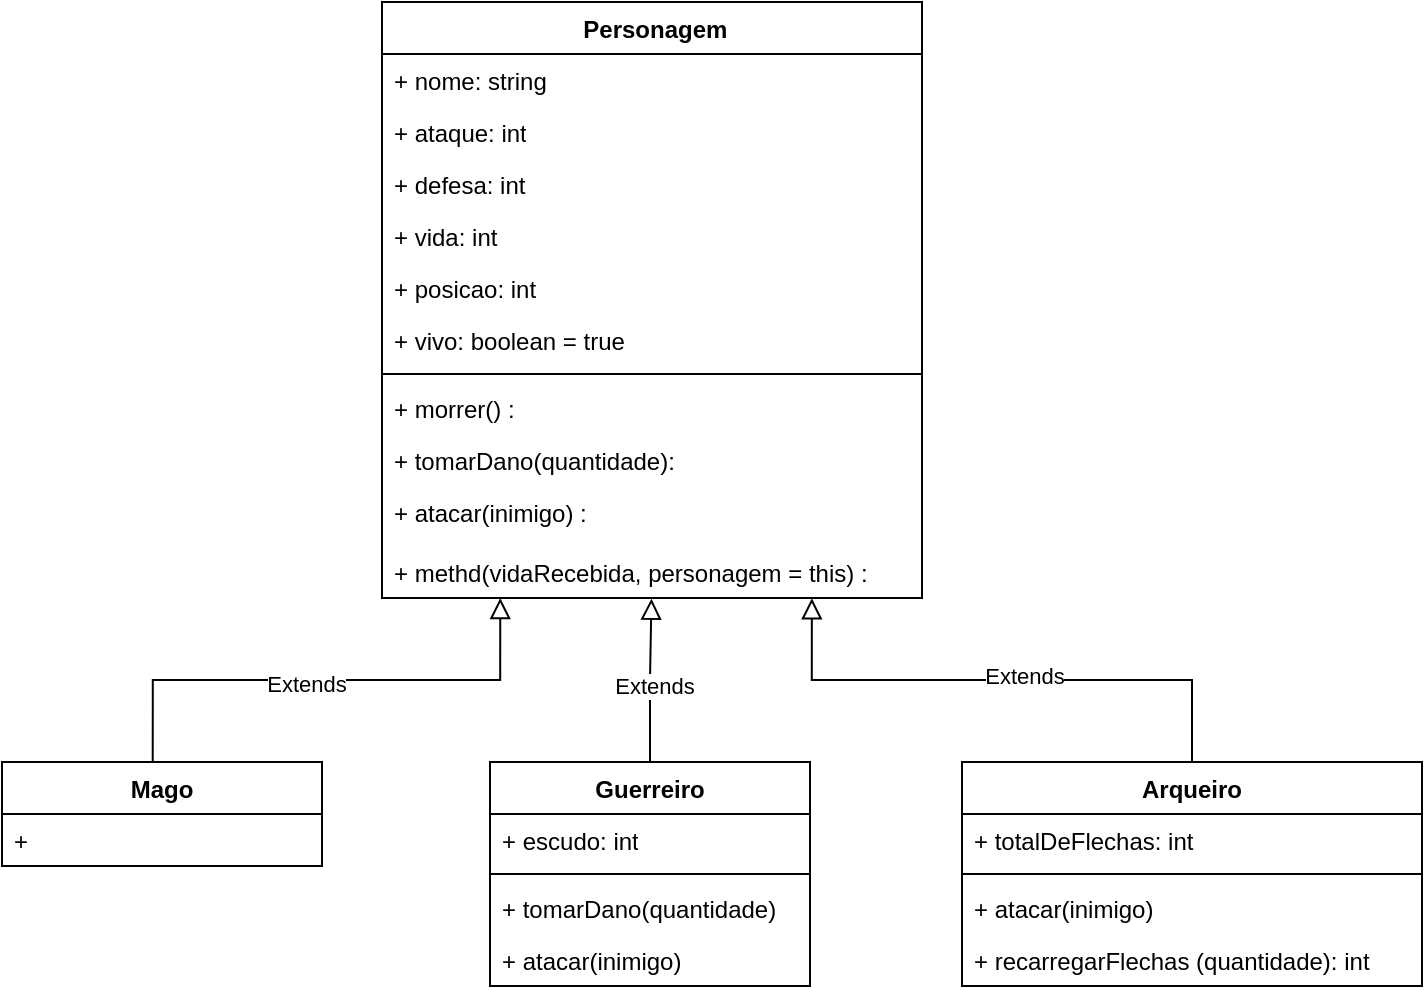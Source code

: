 <mxfile>
    <diagram name="Página-1" id="DKNprxKVmzMLNBpLjBQ6">
        <mxGraphModel dx="602" dy="466" grid="1" gridSize="10" guides="1" tooltips="1" connect="1" arrows="1" fold="1" page="1" pageScale="1" pageWidth="827" pageHeight="1169" math="0" shadow="0">
            <root>
                <mxCell id="0"/>
                <mxCell id="1" parent="0"/>
                <mxCell id="AhrSU8YVQ2OPWJb-e2bd-7" value="&amp;nbsp;Personagem" style="swimlane;fontStyle=1;align=center;verticalAlign=top;childLayout=stackLayout;horizontal=1;startSize=26;horizontalStack=0;resizeParent=1;resizeParentMax=0;resizeLast=0;collapsible=1;marginBottom=0;whiteSpace=wrap;html=1;" parent="1" vertex="1">
                    <mxGeometry x="280" y="360" width="270" height="298" as="geometry">
                        <mxRectangle x="280" y="360" width="120" height="30" as="alternateBounds"/>
                    </mxGeometry>
                </mxCell>
                <mxCell id="AhrSU8YVQ2OPWJb-e2bd-8" value="+ nome: string" style="text;strokeColor=none;fillColor=none;align=left;verticalAlign=top;spacingLeft=4;spacingRight=4;overflow=hidden;rotatable=0;points=[[0,0.5],[1,0.5]];portConstraint=eastwest;whiteSpace=wrap;html=1;" parent="AhrSU8YVQ2OPWJb-e2bd-7" vertex="1">
                    <mxGeometry y="26" width="270" height="26" as="geometry"/>
                </mxCell>
                <mxCell id="AhrSU8YVQ2OPWJb-e2bd-15" value="+ ataque: int" style="text;strokeColor=none;fillColor=none;align=left;verticalAlign=top;spacingLeft=4;spacingRight=4;overflow=hidden;rotatable=0;points=[[0,0.5],[1,0.5]];portConstraint=eastwest;whiteSpace=wrap;html=1;" parent="AhrSU8YVQ2OPWJb-e2bd-7" vertex="1">
                    <mxGeometry y="52" width="270" height="26" as="geometry"/>
                </mxCell>
                <mxCell id="AhrSU8YVQ2OPWJb-e2bd-16" value="+ defesa: int" style="text;strokeColor=none;fillColor=none;align=left;verticalAlign=top;spacingLeft=4;spacingRight=4;overflow=hidden;rotatable=0;points=[[0,0.5],[1,0.5]];portConstraint=eastwest;whiteSpace=wrap;html=1;" parent="AhrSU8YVQ2OPWJb-e2bd-7" vertex="1">
                    <mxGeometry y="78" width="270" height="26" as="geometry"/>
                </mxCell>
                <mxCell id="AhrSU8YVQ2OPWJb-e2bd-14" value="+ vida: int" style="text;strokeColor=none;fillColor=none;align=left;verticalAlign=top;spacingLeft=4;spacingRight=4;overflow=hidden;rotatable=0;points=[[0,0.5],[1,0.5]];portConstraint=eastwest;whiteSpace=wrap;html=1;" parent="AhrSU8YVQ2OPWJb-e2bd-7" vertex="1">
                    <mxGeometry y="104" width="270" height="26" as="geometry"/>
                </mxCell>
                <mxCell id="AhrSU8YVQ2OPWJb-e2bd-17" value="+ posicao: int" style="text;strokeColor=none;fillColor=none;align=left;verticalAlign=top;spacingLeft=4;spacingRight=4;overflow=hidden;rotatable=0;points=[[0,0.5],[1,0.5]];portConstraint=eastwest;whiteSpace=wrap;html=1;" parent="AhrSU8YVQ2OPWJb-e2bd-7" vertex="1">
                    <mxGeometry y="130" width="270" height="26" as="geometry"/>
                </mxCell>
                <mxCell id="AhrSU8YVQ2OPWJb-e2bd-13" value="+ vivo: boolean = true" style="text;strokeColor=none;fillColor=none;align=left;verticalAlign=top;spacingLeft=4;spacingRight=4;overflow=hidden;rotatable=0;points=[[0,0.5],[1,0.5]];portConstraint=eastwest;whiteSpace=wrap;html=1;" parent="AhrSU8YVQ2OPWJb-e2bd-7" vertex="1">
                    <mxGeometry y="156" width="270" height="26" as="geometry"/>
                </mxCell>
                <mxCell id="AhrSU8YVQ2OPWJb-e2bd-9" value="" style="line;strokeWidth=1;fillColor=none;align=left;verticalAlign=middle;spacingTop=-1;spacingLeft=3;spacingRight=3;rotatable=0;labelPosition=right;points=[];portConstraint=eastwest;strokeColor=inherit;" parent="AhrSU8YVQ2OPWJb-e2bd-7" vertex="1">
                    <mxGeometry y="182" width="270" height="8" as="geometry"/>
                </mxCell>
                <mxCell id="AhrSU8YVQ2OPWJb-e2bd-10" value="+ morrer() :" style="text;strokeColor=none;fillColor=none;align=left;verticalAlign=top;spacingLeft=4;spacingRight=4;overflow=hidden;rotatable=0;points=[[0,0.5],[1,0.5]];portConstraint=eastwest;whiteSpace=wrap;html=1;" parent="AhrSU8YVQ2OPWJb-e2bd-7" vertex="1">
                    <mxGeometry y="190" width="270" height="26" as="geometry"/>
                </mxCell>
                <mxCell id="AhrSU8YVQ2OPWJb-e2bd-18" value="+ tomarDano(quantidade):" style="text;strokeColor=none;fillColor=none;align=left;verticalAlign=top;spacingLeft=4;spacingRight=4;overflow=hidden;rotatable=0;points=[[0,0.5],[1,0.5]];portConstraint=eastwest;whiteSpace=wrap;html=1;" parent="AhrSU8YVQ2OPWJb-e2bd-7" vertex="1">
                    <mxGeometry y="216" width="270" height="26" as="geometry"/>
                </mxCell>
                <mxCell id="AhrSU8YVQ2OPWJb-e2bd-20" value="+ atacar(inimigo) :" style="text;strokeColor=none;fillColor=none;align=left;verticalAlign=top;spacingLeft=4;spacingRight=4;overflow=hidden;rotatable=0;points=[[0,0.5],[1,0.5]];portConstraint=eastwest;whiteSpace=wrap;html=1;" parent="AhrSU8YVQ2OPWJb-e2bd-7" vertex="1">
                    <mxGeometry y="242" width="270" height="30" as="geometry"/>
                </mxCell>
                <mxCell id="AhrSU8YVQ2OPWJb-e2bd-19" value="+ methd(vidaRecebida, personagem = this) :" style="text;strokeColor=none;fillColor=none;align=left;verticalAlign=top;spacingLeft=4;spacingRight=4;overflow=hidden;rotatable=0;points=[[0,0.5],[1,0.5]];portConstraint=eastwest;whiteSpace=wrap;html=1;" parent="AhrSU8YVQ2OPWJb-e2bd-7" vertex="1">
                    <mxGeometry y="272" width="270" height="26" as="geometry"/>
                </mxCell>
                <mxCell id="AhrSU8YVQ2OPWJb-e2bd-36" style="edgeStyle=orthogonalEdgeStyle;rounded=0;orthogonalLoop=1;jettySize=auto;html=1;endArrow=block;endFill=0;strokeWidth=1;endSize=8;entryX=0.499;entryY=1.013;entryDx=0;entryDy=0;entryPerimeter=0;exitX=0.5;exitY=0;exitDx=0;exitDy=0;" parent="1" source="AhrSU8YVQ2OPWJb-e2bd-32" target="AhrSU8YVQ2OPWJb-e2bd-19" edge="1">
                    <mxGeometry relative="1" as="geometry">
                        <mxPoint x="680" y="811" as="targetPoint"/>
                        <mxPoint x="520" y="811" as="sourcePoint"/>
                    </mxGeometry>
                </mxCell>
                <mxCell id="AhrSU8YVQ2OPWJb-e2bd-38" value="Extends" style="edgeLabel;html=1;align=center;verticalAlign=middle;resizable=0;points=[];" parent="AhrSU8YVQ2OPWJb-e2bd-36" vertex="1" connectable="0">
                    <mxGeometry x="-0.082" y="-2" relative="1" as="geometry">
                        <mxPoint as="offset"/>
                    </mxGeometry>
                </mxCell>
                <mxCell id="AhrSU8YVQ2OPWJb-e2bd-32" value="Guerreiro" style="swimlane;fontStyle=1;align=center;verticalAlign=top;childLayout=stackLayout;horizontal=1;startSize=26;horizontalStack=0;resizeParent=1;resizeParentMax=0;resizeLast=0;collapsible=1;marginBottom=0;whiteSpace=wrap;html=1;" parent="1" vertex="1">
                    <mxGeometry x="334" y="740" width="160" height="112" as="geometry"/>
                </mxCell>
                <mxCell id="AhrSU8YVQ2OPWJb-e2bd-33" value="+ escudo: int" style="text;strokeColor=none;fillColor=none;align=left;verticalAlign=top;spacingLeft=4;spacingRight=4;overflow=hidden;rotatable=0;points=[[0,0.5],[1,0.5]];portConstraint=eastwest;whiteSpace=wrap;html=1;" parent="AhrSU8YVQ2OPWJb-e2bd-32" vertex="1">
                    <mxGeometry y="26" width="160" height="26" as="geometry"/>
                </mxCell>
                <mxCell id="AhrSU8YVQ2OPWJb-e2bd-34" value="" style="line;strokeWidth=1;fillColor=none;align=left;verticalAlign=middle;spacingTop=-1;spacingLeft=3;spacingRight=3;rotatable=0;labelPosition=right;points=[];portConstraint=eastwest;strokeColor=inherit;" parent="AhrSU8YVQ2OPWJb-e2bd-32" vertex="1">
                    <mxGeometry y="52" width="160" height="8" as="geometry"/>
                </mxCell>
                <mxCell id="AhrSU8YVQ2OPWJb-e2bd-35" value="+ tomarDano(quantidade)" style="text;strokeColor=none;fillColor=none;align=left;verticalAlign=top;spacingLeft=4;spacingRight=4;overflow=hidden;rotatable=0;points=[[0,0.5],[1,0.5]];portConstraint=eastwest;whiteSpace=wrap;html=1;" parent="AhrSU8YVQ2OPWJb-e2bd-32" vertex="1">
                    <mxGeometry y="60" width="160" height="26" as="geometry"/>
                </mxCell>
                <mxCell id="2" value="+ atacar(inimigo)" style="text;strokeColor=none;fillColor=none;align=left;verticalAlign=top;spacingLeft=4;spacingRight=4;overflow=hidden;rotatable=0;points=[[0,0.5],[1,0.5]];portConstraint=eastwest;whiteSpace=wrap;html=1;" parent="AhrSU8YVQ2OPWJb-e2bd-32" vertex="1">
                    <mxGeometry y="86" width="160" height="26" as="geometry"/>
                </mxCell>
                <mxCell id="AhrSU8YVQ2OPWJb-e2bd-40" value="Mago" style="swimlane;fontStyle=1;align=center;verticalAlign=top;childLayout=stackLayout;horizontal=1;startSize=26;horizontalStack=0;resizeParent=1;resizeParentMax=0;resizeLast=0;collapsible=1;marginBottom=0;whiteSpace=wrap;html=1;" parent="1" vertex="1">
                    <mxGeometry x="90" y="740" width="160" height="52" as="geometry"/>
                </mxCell>
                <mxCell id="AhrSU8YVQ2OPWJb-e2bd-54" value="+&amp;nbsp;" style="text;strokeColor=none;fillColor=none;align=left;verticalAlign=top;spacingLeft=4;spacingRight=4;overflow=hidden;rotatable=0;points=[[0,0.5],[1,0.5]];portConstraint=eastwest;whiteSpace=wrap;html=1;" parent="AhrSU8YVQ2OPWJb-e2bd-40" vertex="1">
                    <mxGeometry y="26" width="160" height="26" as="geometry"/>
                </mxCell>
                <mxCell id="AhrSU8YVQ2OPWJb-e2bd-44" style="edgeStyle=orthogonalEdgeStyle;rounded=0;orthogonalLoop=1;jettySize=auto;html=1;endArrow=block;endFill=0;strokeWidth=1;endSize=8;exitX=0.471;exitY=-0.008;exitDx=0;exitDy=0;exitPerimeter=0;entryX=0.219;entryY=1;entryDx=0;entryDy=0;entryPerimeter=0;" parent="1" source="AhrSU8YVQ2OPWJb-e2bd-40" target="AhrSU8YVQ2OPWJb-e2bd-19" edge="1">
                    <mxGeometry relative="1" as="geometry">
                        <mxPoint x="210" y="650" as="targetPoint"/>
                        <mxPoint x="240" y="700" as="sourcePoint"/>
                    </mxGeometry>
                </mxCell>
                <mxCell id="AhrSU8YVQ2OPWJb-e2bd-45" value="Extends" style="edgeLabel;html=1;align=center;verticalAlign=middle;resizable=0;points=[];" parent="AhrSU8YVQ2OPWJb-e2bd-44" vertex="1" connectable="0">
                    <mxGeometry x="-0.082" y="-2" relative="1" as="geometry">
                        <mxPoint as="offset"/>
                    </mxGeometry>
                </mxCell>
                <mxCell id="AhrSU8YVQ2OPWJb-e2bd-50" style="edgeStyle=orthogonalEdgeStyle;rounded=0;orthogonalLoop=1;jettySize=auto;html=1;endArrow=block;endFill=0;strokeWidth=1;endSize=8;entryX=0.796;entryY=1.004;entryDx=0;entryDy=0;entryPerimeter=0;exitX=0.5;exitY=0;exitDx=0;exitDy=0;" parent="1" source="7" target="AhrSU8YVQ2OPWJb-e2bd-19" edge="1">
                    <mxGeometry relative="1" as="geometry">
                        <mxPoint x="480" y="660" as="targetPoint"/>
                        <mxPoint x="700" y="720" as="sourcePoint"/>
                    </mxGeometry>
                </mxCell>
                <mxCell id="AhrSU8YVQ2OPWJb-e2bd-51" value="Extends" style="edgeLabel;html=1;align=center;verticalAlign=middle;resizable=0;points=[];" parent="AhrSU8YVQ2OPWJb-e2bd-50" vertex="1" connectable="0">
                    <mxGeometry x="-0.082" y="-2" relative="1" as="geometry">
                        <mxPoint as="offset"/>
                    </mxGeometry>
                </mxCell>
                <mxCell id="7" value="Arqueiro" style="swimlane;fontStyle=1;align=center;verticalAlign=top;childLayout=stackLayout;horizontal=1;startSize=26;horizontalStack=0;resizeParent=1;resizeParentMax=0;resizeLast=0;collapsible=1;marginBottom=0;whiteSpace=wrap;html=1;" vertex="1" parent="1">
                    <mxGeometry x="570" y="740" width="230" height="112" as="geometry"/>
                </mxCell>
                <mxCell id="8" value="+ totalDeFlechas: int" style="text;strokeColor=none;fillColor=none;align=left;verticalAlign=top;spacingLeft=4;spacingRight=4;overflow=hidden;rotatable=0;points=[[0,0.5],[1,0.5]];portConstraint=eastwest;whiteSpace=wrap;html=1;" vertex="1" parent="7">
                    <mxGeometry y="26" width="230" height="26" as="geometry"/>
                </mxCell>
                <mxCell id="9" value="" style="line;strokeWidth=1;fillColor=none;align=left;verticalAlign=middle;spacingTop=-1;spacingLeft=3;spacingRight=3;rotatable=0;labelPosition=right;points=[];portConstraint=eastwest;strokeColor=inherit;" vertex="1" parent="7">
                    <mxGeometry y="52" width="230" height="8" as="geometry"/>
                </mxCell>
                <mxCell id="10" value="+ atacar(inimigo)" style="text;strokeColor=none;fillColor=none;align=left;verticalAlign=top;spacingLeft=4;spacingRight=4;overflow=hidden;rotatable=0;points=[[0,0.5],[1,0.5]];portConstraint=eastwest;whiteSpace=wrap;html=1;" vertex="1" parent="7">
                    <mxGeometry y="60" width="230" height="26" as="geometry"/>
                </mxCell>
                <mxCell id="11" value="+ recarregarFlechas (quantidade): int" style="text;strokeColor=none;fillColor=none;align=left;verticalAlign=top;spacingLeft=4;spacingRight=4;overflow=hidden;rotatable=0;points=[[0,0.5],[1,0.5]];portConstraint=eastwest;whiteSpace=wrap;html=1;" vertex="1" parent="7">
                    <mxGeometry y="86" width="230" height="26" as="geometry"/>
                </mxCell>
            </root>
        </mxGraphModel>
    </diagram>
</mxfile>